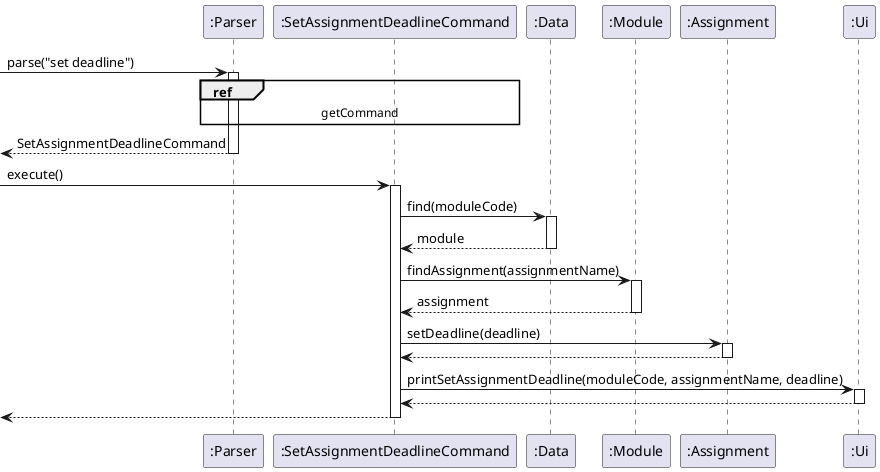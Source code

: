@startuml

participant ":Parser" as Parser
participant ":SetAssignmentDeadlineCommand" as Command
participant ":Data" as Data
participant ":Module" as Module
participant ":Assignment" as Assignment
participant ":Ui" as Ui


[-> Parser : parse("set deadline")
activate Parser

ref over Parser, Command : getCommand

[<-- Parser : SetAssignmentDeadlineCommand
deactivate Parser

[->Command : execute()
activate Command

Command -> Data : find(moduleCode)
activate Data

Data --> Command : module
deactivate Data

Command -> Module : findAssignment(assignmentName)
activate Module

Module --> Command : assignment
deactivate Module

Command -> Assignment : setDeadline(deadline)
activate Assignment

Assignment --> Command
deactivate Assignment

Command -> Ui : printSetAssignmentDeadline(moduleCode, assignmentName, deadline)
activate Ui

Ui --> Command
deactivate Ui

[<-- Command
deactivate Command

@enduml